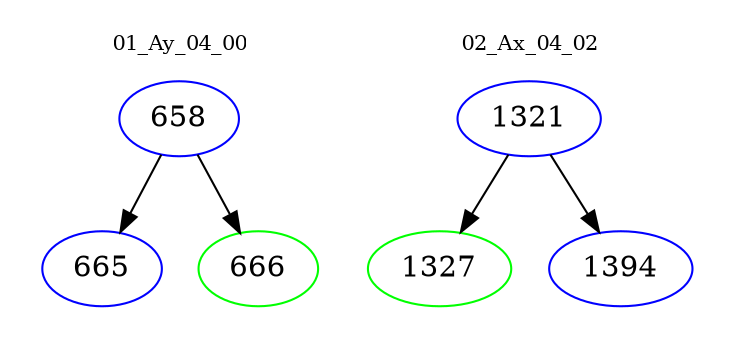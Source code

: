 digraph{
subgraph cluster_0 {
color = white
label = "01_Ay_04_00";
fontsize=10;
T0_658 [label="658", color="blue"]
T0_658 -> T0_665 [color="black"]
T0_665 [label="665", color="blue"]
T0_658 -> T0_666 [color="black"]
T0_666 [label="666", color="green"]
}
subgraph cluster_1 {
color = white
label = "02_Ax_04_02";
fontsize=10;
T1_1321 [label="1321", color="blue"]
T1_1321 -> T1_1327 [color="black"]
T1_1327 [label="1327", color="green"]
T1_1321 -> T1_1394 [color="black"]
T1_1394 [label="1394", color="blue"]
}
}
